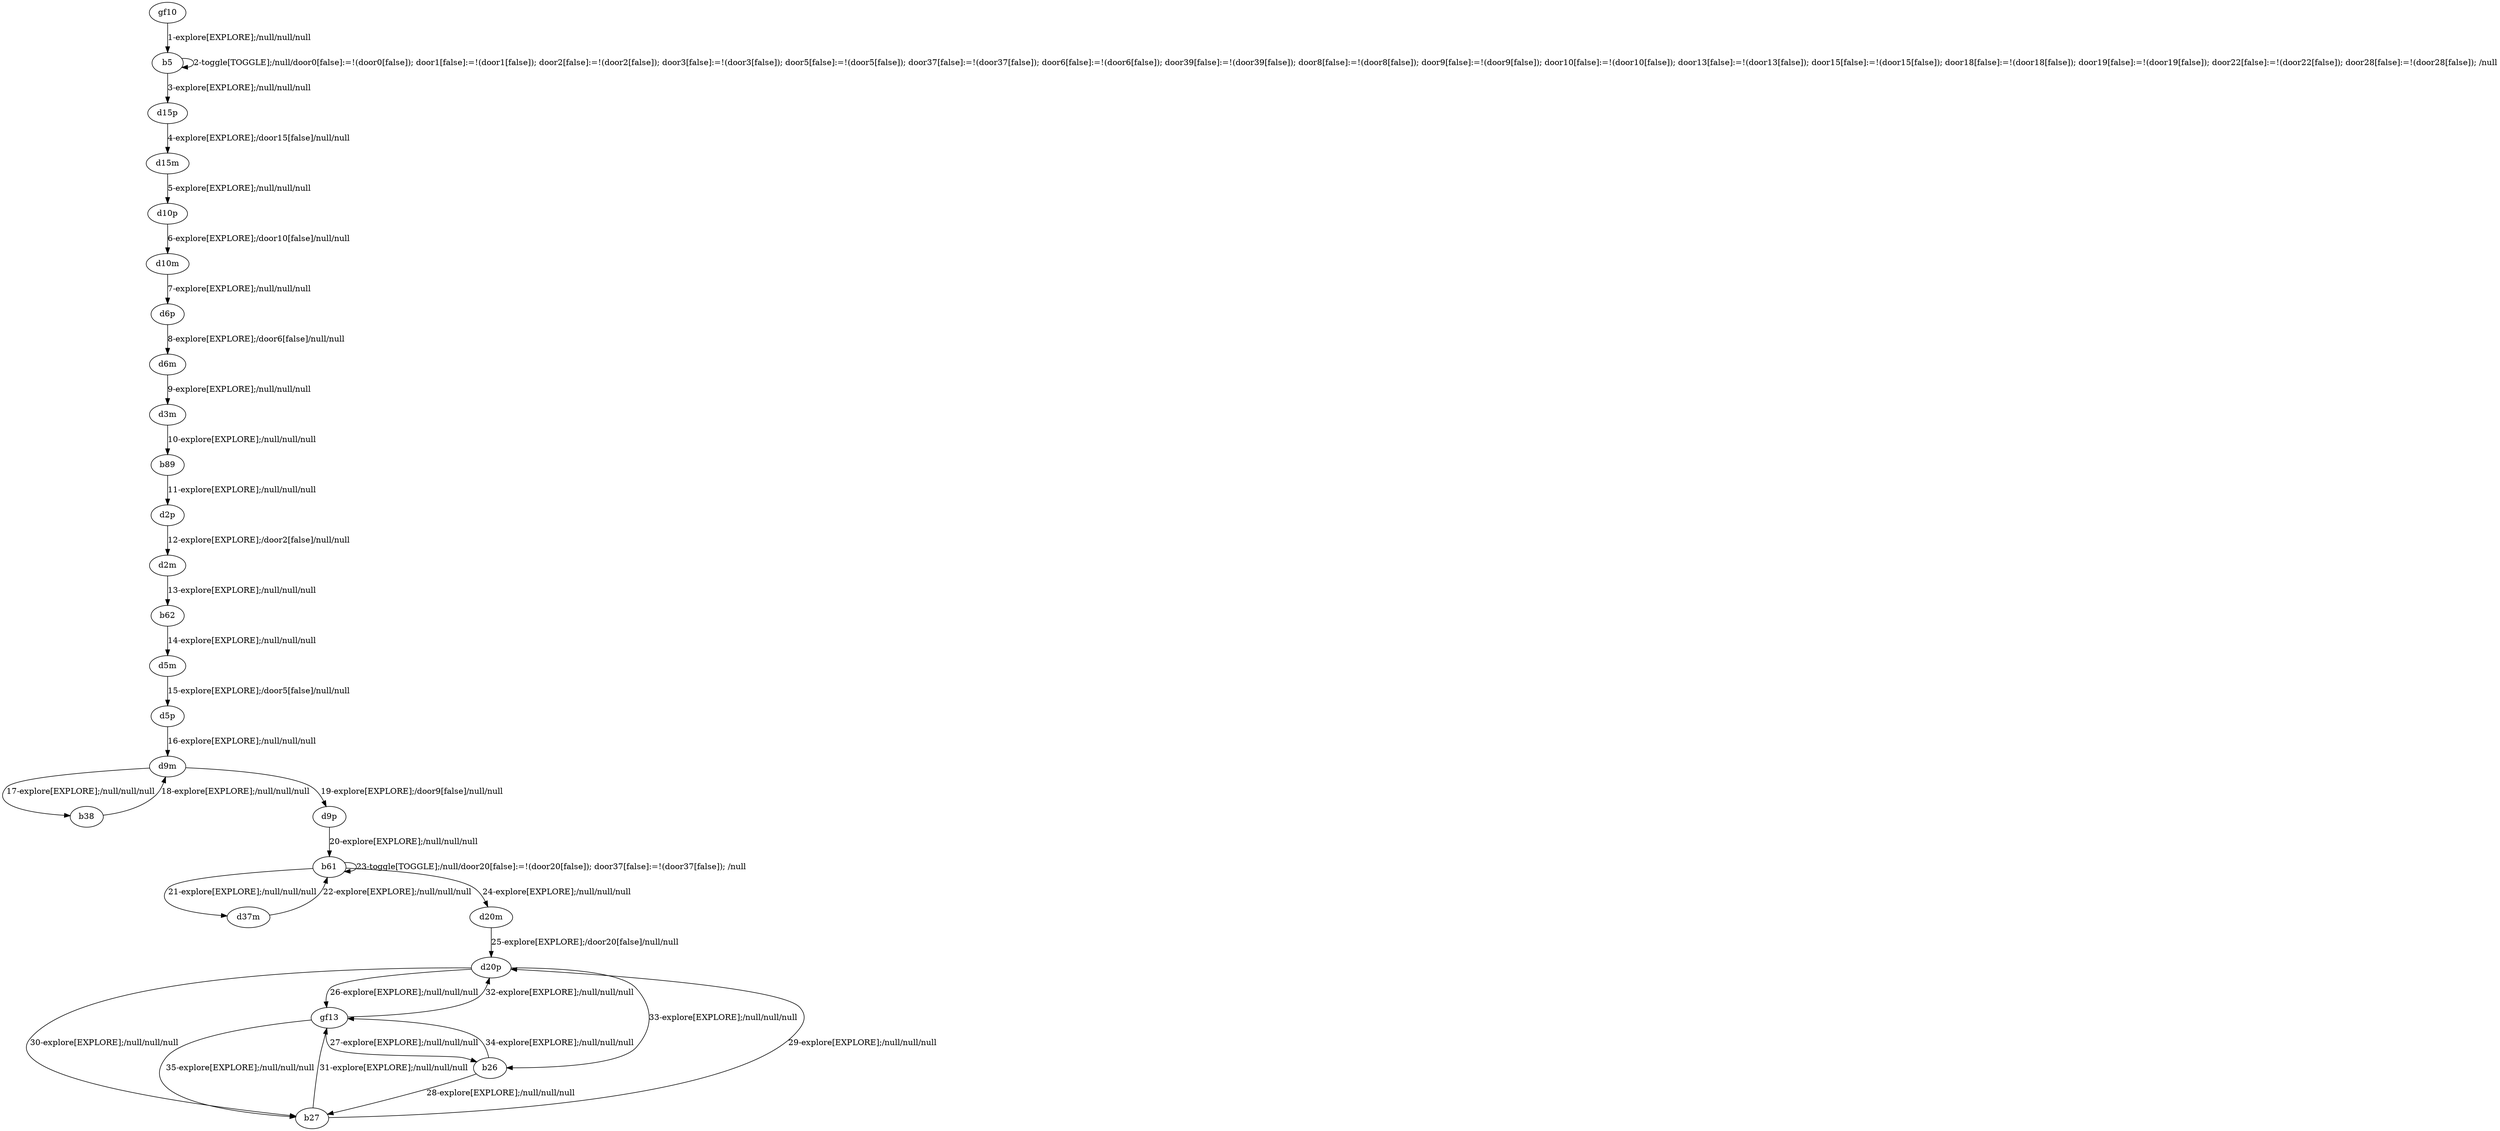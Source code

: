 # Total number of goals covered by this test: 1
# b26 --> gf13

digraph g {
"gf10" -> "b5" [label = "1-explore[EXPLORE];/null/null/null"];
"b5" -> "b5" [label = "2-toggle[TOGGLE];/null/door0[false]:=!(door0[false]); door1[false]:=!(door1[false]); door2[false]:=!(door2[false]); door3[false]:=!(door3[false]); door5[false]:=!(door5[false]); door37[false]:=!(door37[false]); door6[false]:=!(door6[false]); door39[false]:=!(door39[false]); door8[false]:=!(door8[false]); door9[false]:=!(door9[false]); door10[false]:=!(door10[false]); door13[false]:=!(door13[false]); door15[false]:=!(door15[false]); door18[false]:=!(door18[false]); door19[false]:=!(door19[false]); door22[false]:=!(door22[false]); door28[false]:=!(door28[false]); /null"];
"b5" -> "d15p" [label = "3-explore[EXPLORE];/null/null/null"];
"d15p" -> "d15m" [label = "4-explore[EXPLORE];/door15[false]/null/null"];
"d15m" -> "d10p" [label = "5-explore[EXPLORE];/null/null/null"];
"d10p" -> "d10m" [label = "6-explore[EXPLORE];/door10[false]/null/null"];
"d10m" -> "d6p" [label = "7-explore[EXPLORE];/null/null/null"];
"d6p" -> "d6m" [label = "8-explore[EXPLORE];/door6[false]/null/null"];
"d6m" -> "d3m" [label = "9-explore[EXPLORE];/null/null/null"];
"d3m" -> "b89" [label = "10-explore[EXPLORE];/null/null/null"];
"b89" -> "d2p" [label = "11-explore[EXPLORE];/null/null/null"];
"d2p" -> "d2m" [label = "12-explore[EXPLORE];/door2[false]/null/null"];
"d2m" -> "b62" [label = "13-explore[EXPLORE];/null/null/null"];
"b62" -> "d5m" [label = "14-explore[EXPLORE];/null/null/null"];
"d5m" -> "d5p" [label = "15-explore[EXPLORE];/door5[false]/null/null"];
"d5p" -> "d9m" [label = "16-explore[EXPLORE];/null/null/null"];
"d9m" -> "b38" [label = "17-explore[EXPLORE];/null/null/null"];
"b38" -> "d9m" [label = "18-explore[EXPLORE];/null/null/null"];
"d9m" -> "d9p" [label = "19-explore[EXPLORE];/door9[false]/null/null"];
"d9p" -> "b61" [label = "20-explore[EXPLORE];/null/null/null"];
"b61" -> "d37m" [label = "21-explore[EXPLORE];/null/null/null"];
"d37m" -> "b61" [label = "22-explore[EXPLORE];/null/null/null"];
"b61" -> "b61" [label = "23-toggle[TOGGLE];/null/door20[false]:=!(door20[false]); door37[false]:=!(door37[false]); /null"];
"b61" -> "d20m" [label = "24-explore[EXPLORE];/null/null/null"];
"d20m" -> "d20p" [label = "25-explore[EXPLORE];/door20[false]/null/null"];
"d20p" -> "gf13" [label = "26-explore[EXPLORE];/null/null/null"];
"gf13" -> "b26" [label = "27-explore[EXPLORE];/null/null/null"];
"b26" -> "b27" [label = "28-explore[EXPLORE];/null/null/null"];
"b27" -> "d20p" [label = "29-explore[EXPLORE];/null/null/null"];
"d20p" -> "b27" [label = "30-explore[EXPLORE];/null/null/null"];
"b27" -> "gf13" [label = "31-explore[EXPLORE];/null/null/null"];
"gf13" -> "d20p" [label = "32-explore[EXPLORE];/null/null/null"];
"d20p" -> "b26" [label = "33-explore[EXPLORE];/null/null/null"];
"b26" -> "gf13" [label = "34-explore[EXPLORE];/null/null/null"];
"gf13" -> "b27" [label = "35-explore[EXPLORE];/null/null/null"];
}